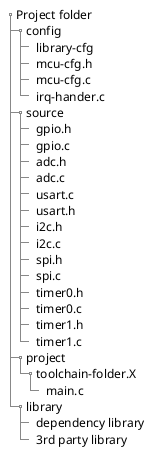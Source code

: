@startuml
salt
{
  {
    T
    + Project folder
    ++ config
    +++ library-cfg
    +++ mcu-cfg.h
    +++ mcu-cfg.c
    +++ irq-hander.c
    ++ source
    +++ gpio.h
    +++ gpio.c
    +++ adc.h
    +++ adc.c
    +++ usart.c
    +++ usart.h
    +++ i2c.h
    +++ i2c.c
    +++ spi.h
    +++ spi.c
    +++ timer0.h
    +++ timer0.c
    +++ timer1.h
    +++ timer1.c
    ++ project
    +++ toolchain-folder.X
    ++++ main.c
    ++ library
    +++ dependency library
    +++ 3rd party library
  }
}

@enduml